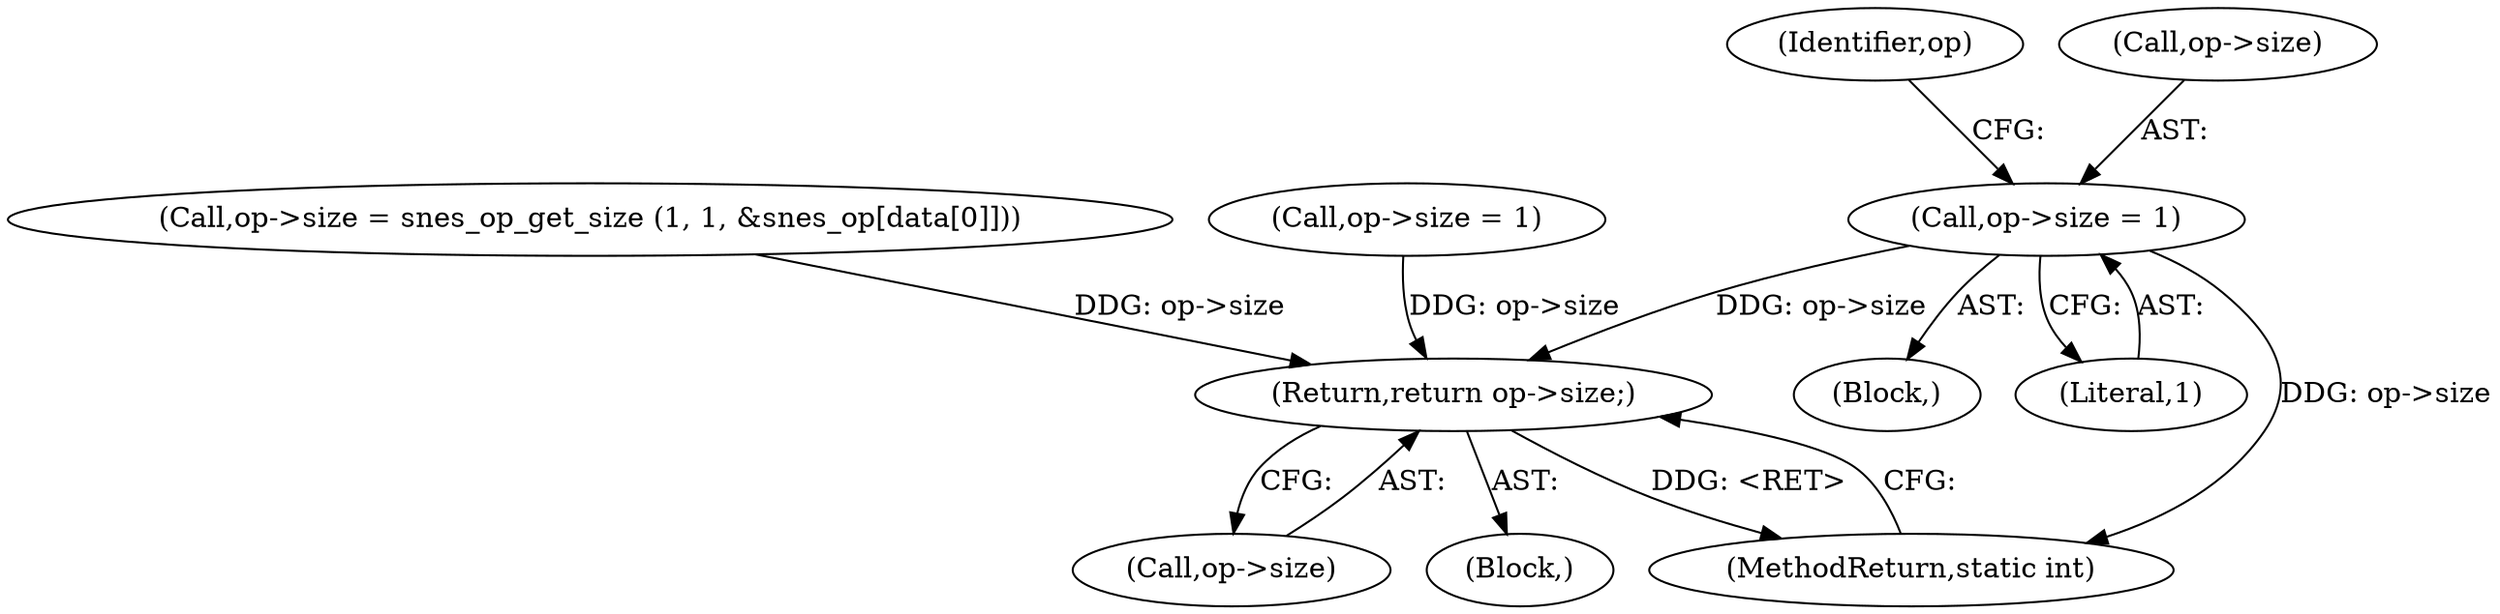digraph "0_radare2_bbb4af56003c1afdad67af0c4339267ca38b1017@pointer" {
"1000428" [label="(Call,op->size = 1)"];
"1001711" [label="(Return,return op->size;)"];
"1000322" [label="(Block,)"];
"1001712" [label="(Call,op->size)"];
"1001711" [label="(Return,return op->size;)"];
"1000435" [label="(Identifier,op)"];
"1000283" [label="(Call,op->size = snes_op_get_size (1, 1, &snes_op[data[0]]))"];
"1000428" [label="(Call,op->size = 1)"];
"1000432" [label="(Literal,1)"];
"1000429" [label="(Call,op->size)"];
"1000269" [label="(Block,)"];
"1000450" [label="(Call,op->size = 1)"];
"1001715" [label="(MethodReturn,static int)"];
"1000428" -> "1000322"  [label="AST: "];
"1000428" -> "1000432"  [label="CFG: "];
"1000429" -> "1000428"  [label="AST: "];
"1000432" -> "1000428"  [label="AST: "];
"1000435" -> "1000428"  [label="CFG: "];
"1000428" -> "1001715"  [label="DDG: op->size"];
"1000428" -> "1001711"  [label="DDG: op->size"];
"1001711" -> "1000269"  [label="AST: "];
"1001711" -> "1001712"  [label="CFG: "];
"1001712" -> "1001711"  [label="AST: "];
"1001715" -> "1001711"  [label="CFG: "];
"1001711" -> "1001715"  [label="DDG: <RET>"];
"1000283" -> "1001711"  [label="DDG: op->size"];
"1000450" -> "1001711"  [label="DDG: op->size"];
}

